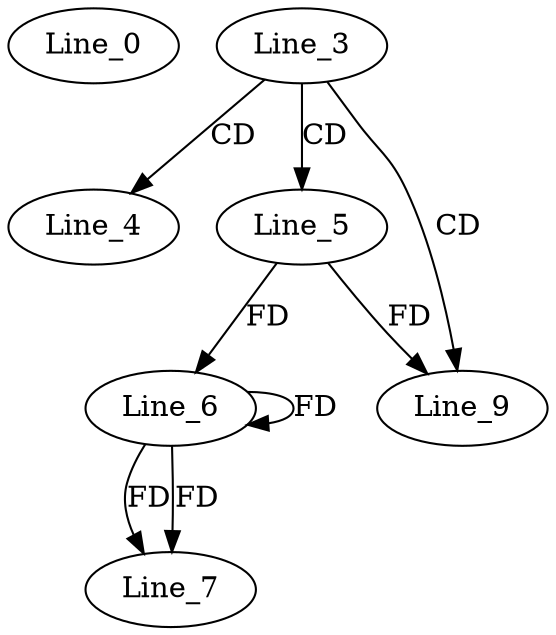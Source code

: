 digraph G {
  Line_0;
  Line_3;
  Line_4;
  Line_5;
  Line_6;
  Line_6;
  Line_6;
  Line_7;
  Line_6;
  Line_9;
  Line_6;
  Line_3 -> Line_4 [ label="CD" ];
  Line_3 -> Line_5 [ label="CD" ];
  Line_5 -> Line_6 [ label="FD" ];
  Line_6 -> Line_7 [ label="FD" ];
  Line_6 -> Line_7 [ label="FD" ];
  Line_3 -> Line_9 [ label="CD" ];
  Line_5 -> Line_9 [ label="FD" ];
  Line_6 -> Line_6 [ label="FD" ];
}
